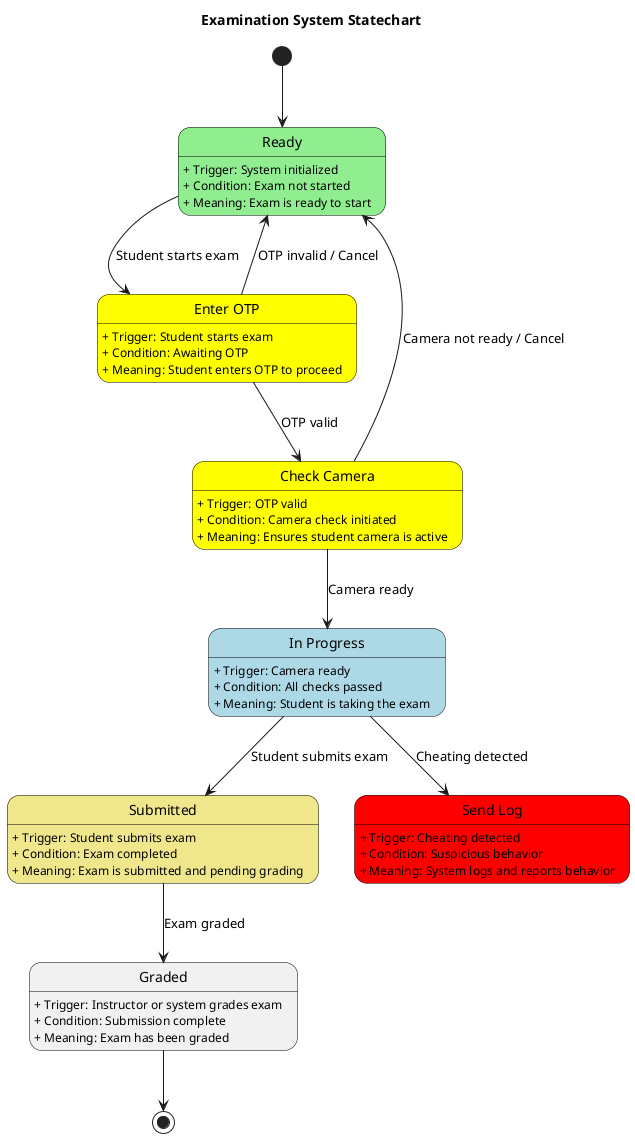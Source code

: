 @startuml
title Examination System Statechart

skinparam state {
    BorderColor black
}

[*] --> Ready

state "Ready" as Ready #lightgreen
Ready : + Trigger: System initialized
Ready : + Condition: Exam not started
Ready : + Meaning: Exam is ready to start

state "Enter OTP" as EnterOTP #yellow
EnterOTP : + Trigger: Student starts exam
EnterOTP : + Condition: Awaiting OTP
EnterOTP : + Meaning: Student enters OTP to proceed

state "Check Camera" as CheckCamera #yellow
CheckCamera : + Trigger: OTP valid
CheckCamera : + Condition: Camera check initiated
CheckCamera : + Meaning: Ensures student camera is active

state "In Progress" as InProgress #lightblue
InProgress : + Trigger: Camera ready
InProgress : + Condition: All checks passed
InProgress : + Meaning: Student is taking the exam

state "Submitted" as Submitted #khaki
Submitted : + Trigger: Student submits exam
Submitted : + Condition: Exam completed
Submitted : + Meaning: Exam is submitted and pending grading

state "Graded" as Graded
Graded : + Trigger: Instructor or system grades exam
Graded : + Condition: Submission complete
Graded : + Meaning: Exam has been graded

state "Send Log" as SendLog #red
SendLog : + Trigger: Cheating detected
SendLog : + Condition: Suspicious behavior
SendLog : + Meaning: System logs and reports behavior

Ready --> EnterOTP : Student starts exam
EnterOTP --> CheckCamera : OTP valid
EnterOTP --> Ready : OTP invalid / Cancel
CheckCamera --> InProgress : Camera ready
CheckCamera --> Ready : Camera not ready / Cancel
InProgress --> Submitted : Student submits exam
InProgress --> SendLog : Cheating detected
Submitted --> Graded : Exam graded
Graded --> [*]

@enduml
